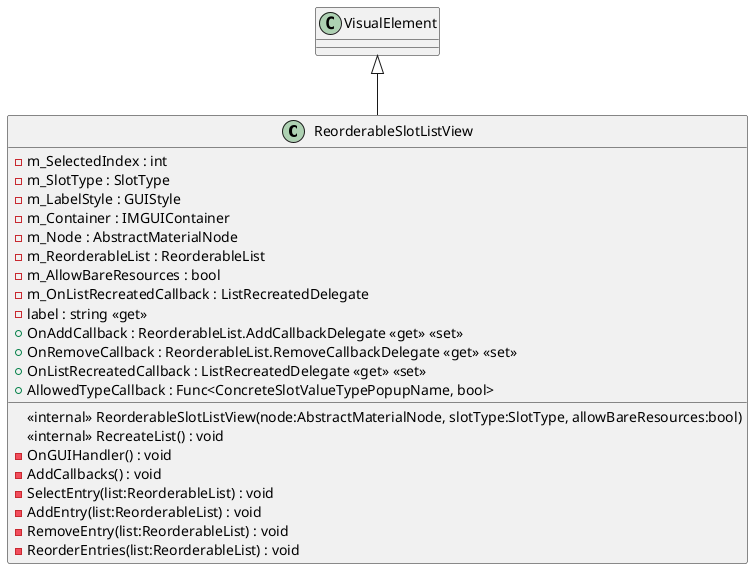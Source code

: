@startuml
class ReorderableSlotListView {
    - m_SelectedIndex : int
    - m_SlotType : SlotType
    - m_LabelStyle : GUIStyle
    - m_Container : IMGUIContainer
    - m_Node : AbstractMaterialNode
    - m_ReorderableList : ReorderableList
    - m_AllowBareResources : bool
    - m_OnListRecreatedCallback : ListRecreatedDelegate
    - label : string <<get>>
    + OnAddCallback : ReorderableList.AddCallbackDelegate <<get>> <<set>>
    + OnRemoveCallback : ReorderableList.RemoveCallbackDelegate <<get>> <<set>>
    + OnListRecreatedCallback : ListRecreatedDelegate <<get>> <<set>>
    + AllowedTypeCallback : Func<ConcreteSlotValueTypePopupName, bool>
    <<internal>> ReorderableSlotListView(node:AbstractMaterialNode, slotType:SlotType, allowBareResources:bool)
    <<internal>> RecreateList() : void
    - OnGUIHandler() : void
    - AddCallbacks() : void
    - SelectEntry(list:ReorderableList) : void
    - AddEntry(list:ReorderableList) : void
    - RemoveEntry(list:ReorderableList) : void
    - ReorderEntries(list:ReorderableList) : void
}
VisualElement <|-- ReorderableSlotListView
@enduml
